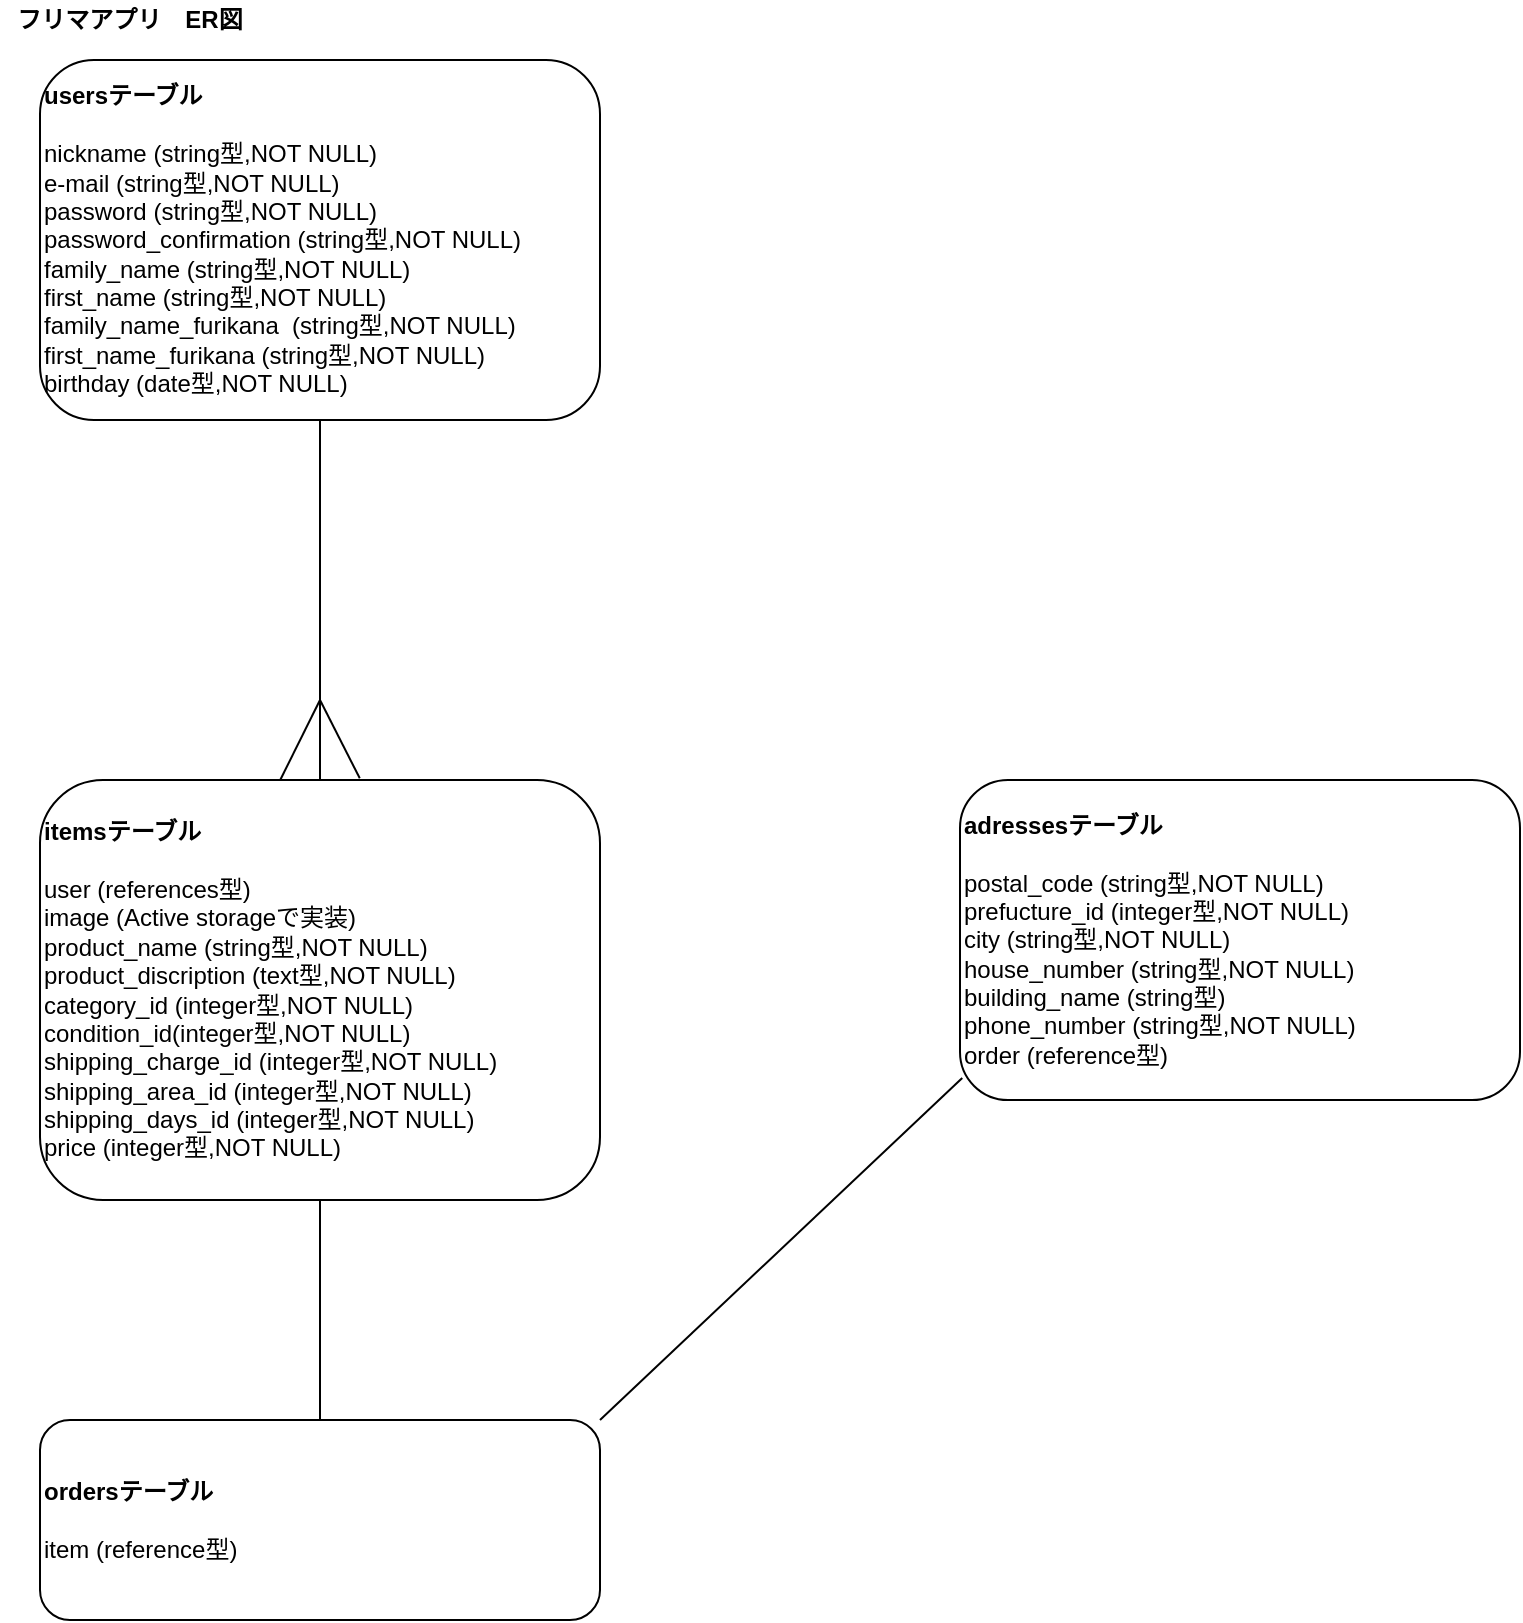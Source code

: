 <mxfile version="13.6.5">
    <diagram id="KtVb-7wrK340X0OCQ3ei" name="ページ1">
        <mxGraphModel dx="1626" dy="971" grid="1" gridSize="10" guides="1" tooltips="1" connect="1" arrows="1" fold="1" page="1" pageScale="1" pageWidth="827" pageHeight="1169" math="0" shadow="0">
            <root>
                <mxCell id="0"/>
                <mxCell id="1" parent="0"/>
                <mxCell id="2" value="&lt;b&gt;usersテーブル&lt;br&gt;&lt;/b&gt;&lt;br&gt;nickname (string型,NOT NULL)&lt;br&gt;e-mail (string型,NOT NULL)&lt;br&gt;password (string型,NOT NULL)&lt;br&gt;password_confirmation (string型,NOT NULL)&lt;br&gt;family_name (string型,NOT NULL)&lt;br&gt;first_name (string型,NOT NULL)&lt;br&gt;family_name_furikana&amp;nbsp; (string型,NOT NULL)&lt;br&gt;first_name_furikana (string型,NOT NULL)&lt;br&gt;birthday (date型,NOT NULL)" style="rounded=1;whiteSpace=wrap;html=1;align=left;" vertex="1" parent="1">
                    <mxGeometry x="40" y="40" width="280" height="180" as="geometry"/>
                </mxCell>
                <mxCell id="3" value="フリマアプリ　ER図" style="text;html=1;strokeColor=none;fillColor=none;align=center;verticalAlign=middle;whiteSpace=wrap;rounded=0;fontStyle=1" vertex="1" parent="1">
                    <mxGeometry x="20" y="10" width="130" height="20" as="geometry"/>
                </mxCell>
                <mxCell id="4" value="&lt;b&gt;adressesテーブル&lt;br&gt;&lt;/b&gt;&lt;br&gt;postal_code (string型,NOT NULL)&lt;br&gt;prefucture_id (integer型,NOT NULL)&lt;br&gt;city (string型,NOT NULL)&lt;br&gt;house_number (string型,NOT NULL)&lt;br&gt;building_name (string型)&lt;br&gt;phone_number (string型,NOT NULL)&lt;br&gt;order (reference型)" style="rounded=1;whiteSpace=wrap;html=1;align=left;" vertex="1" parent="1">
                    <mxGeometry x="500" y="400" width="280" height="160" as="geometry"/>
                </mxCell>
                <mxCell id="6" value="&lt;b&gt;itemsテーブル&lt;br&gt;&lt;/b&gt;&lt;br&gt;user (references型)&lt;br&gt;image (Active storageで実装)&lt;br&gt;product_name (string型,NOT NULL)&lt;br&gt;product_discription (text型,NOT NULL)&lt;br&gt;category_id (integer型,NOT NULL)&lt;br&gt;condition_id(integer型,NOT NULL)&lt;br&gt;shipping_charge_id (integer型,NOT NULL)&lt;br&gt;shipping_area_id (integer型,NOT NULL)&lt;br&gt;shipping_days_id (integer型,NOT NULL)&lt;br&gt;price (integer型,NOT NULL)" style="rounded=1;whiteSpace=wrap;html=1;align=left;" vertex="1" parent="1">
                    <mxGeometry x="40" y="400" width="280" height="210" as="geometry"/>
                </mxCell>
                <mxCell id="7" value="&lt;b&gt;ordersテーブル&lt;br&gt;&lt;/b&gt;&lt;br&gt;item (reference型)" style="rounded=1;whiteSpace=wrap;html=1;align=left;" vertex="1" parent="1">
                    <mxGeometry x="40" y="720" width="280" height="100" as="geometry"/>
                </mxCell>
                <mxCell id="8" value="" style="endArrow=none;html=1;entryX=0.5;entryY=1;entryDx=0;entryDy=0;exitX=0.5;exitY=0;exitDx=0;exitDy=0;" edge="1" parent="1" source="6" target="2">
                    <mxGeometry width="50" height="50" relative="1" as="geometry">
                        <mxPoint x="180" y="290" as="sourcePoint"/>
                        <mxPoint x="180" y="230" as="targetPoint"/>
                    </mxGeometry>
                </mxCell>
                <mxCell id="9" value="" style="endArrow=none;html=1;exitX=0.429;exitY=0;exitDx=0;exitDy=0;exitPerimeter=0;" edge="1" parent="1" source="6">
                    <mxGeometry width="50" height="50" relative="1" as="geometry">
                        <mxPoint x="140" y="400" as="sourcePoint"/>
                        <mxPoint x="180" y="360" as="targetPoint"/>
                    </mxGeometry>
                </mxCell>
                <mxCell id="10" value="" style="endArrow=none;html=1;exitX=0.571;exitY=-0.004;exitDx=0;exitDy=0;exitPerimeter=0;" edge="1" parent="1" source="6">
                    <mxGeometry width="50" height="50" relative="1" as="geometry">
                        <mxPoint x="180" y="400" as="sourcePoint"/>
                        <mxPoint x="180" y="360" as="targetPoint"/>
                    </mxGeometry>
                </mxCell>
                <mxCell id="11" value="" style="endArrow=none;html=1;exitX=0.5;exitY=1;exitDx=0;exitDy=0;" edge="1" parent="1" source="6" target="7">
                    <mxGeometry width="50" height="50" relative="1" as="geometry">
                        <mxPoint x="319.72" y="442.32" as="sourcePoint"/>
                        <mxPoint x="470" y="442" as="targetPoint"/>
                    </mxGeometry>
                </mxCell>
                <mxCell id="14" value="" style="endArrow=none;html=1;entryX=0.004;entryY=0.931;entryDx=0;entryDy=0;exitX=1;exitY=0;exitDx=0;exitDy=0;entryPerimeter=0;" edge="1" parent="1" source="7" target="4">
                    <mxGeometry width="50" height="50" relative="1" as="geometry">
                        <mxPoint x="530" y="311.59" as="sourcePoint"/>
                        <mxPoint x="678.32" y="310" as="targetPoint"/>
                    </mxGeometry>
                </mxCell>
            </root>
        </mxGraphModel>
    </diagram>
</mxfile>